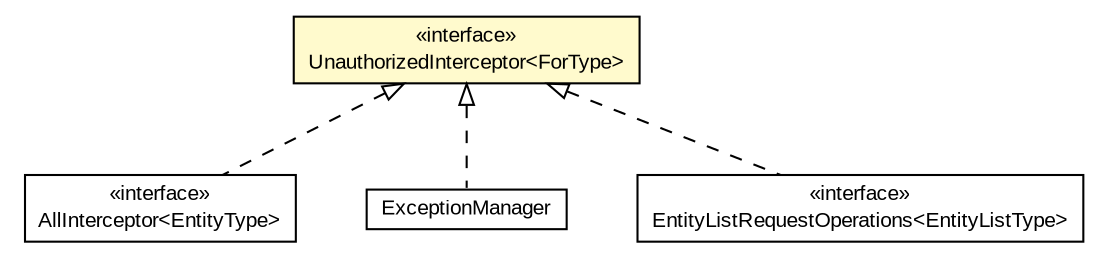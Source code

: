 #!/usr/local/bin/dot
#
# Class diagram 
# Generated by UMLGraph version 5.1 (http://www.umlgraph.org/)
#

digraph G {
	edge [fontname="arial",fontsize=10,labelfontname="arial",labelfontsize=10];
	node [fontname="arial",fontsize=10,shape=plaintext];
	nodesep=0.25;
	ranksep=0.5;
	// io.nextweb.operations.exceptions.AllInterceptor<EntityType>
	c2194 [label=<<table title="io.nextweb.operations.exceptions.AllInterceptor" border="0" cellborder="1" cellspacing="0" cellpadding="2" port="p" href="./AllInterceptor.html">
		<tr><td><table border="0" cellspacing="0" cellpadding="1">
<tr><td align="center" balign="center"> &#171;interface&#187; </td></tr>
<tr><td align="center" balign="center"> AllInterceptor&lt;EntityType&gt; </td></tr>
		</table></td></tr>
		</table>>, fontname="arial", fontcolor="black", fontsize=10.0];
	// io.nextweb.operations.exceptions.ExceptionManager
	c2196 [label=<<table title="io.nextweb.operations.exceptions.ExceptionManager" border="0" cellborder="1" cellspacing="0" cellpadding="2" port="p" href="./ExceptionManager.html">
		<tr><td><table border="0" cellspacing="0" cellpadding="1">
<tr><td align="center" balign="center"> ExceptionManager </td></tr>
		</table></td></tr>
		</table>>, fontname="arial", fontcolor="black", fontsize=10.0];
	// io.nextweb.operations.exceptions.UnauthorizedInterceptor<ForType>
	c2202 [label=<<table title="io.nextweb.operations.exceptions.UnauthorizedInterceptor" border="0" cellborder="1" cellspacing="0" cellpadding="2" port="p" bgcolor="lemonChiffon" href="./UnauthorizedInterceptor.html">
		<tr><td><table border="0" cellspacing="0" cellpadding="1">
<tr><td align="center" balign="center"> &#171;interface&#187; </td></tr>
<tr><td align="center" balign="center"> UnauthorizedInterceptor&lt;ForType&gt; </td></tr>
		</table></td></tr>
		</table>>, fontname="arial", fontcolor="black", fontsize=10.0];
	// io.nextweb.operations.EntityListRequestOperations<EntityListType>
	c2214 [label=<<table title="io.nextweb.operations.EntityListRequestOperations" border="0" cellborder="1" cellspacing="0" cellpadding="2" port="p" href="../EntityListRequestOperations.html">
		<tr><td><table border="0" cellspacing="0" cellpadding="1">
<tr><td align="center" balign="center"> &#171;interface&#187; </td></tr>
<tr><td align="center" balign="center"> EntityListRequestOperations&lt;EntityListType&gt; </td></tr>
		</table></td></tr>
		</table>>, fontname="arial", fontcolor="black", fontsize=10.0];
	//io.nextweb.operations.exceptions.AllInterceptor<EntityType> implements io.nextweb.operations.exceptions.UnauthorizedInterceptor<ForType>
	c2202:p -> c2194:p [dir=back,arrowtail=empty,style=dashed];
	//io.nextweb.operations.exceptions.ExceptionManager implements io.nextweb.operations.exceptions.UnauthorizedInterceptor<ForType>
	c2202:p -> c2196:p [dir=back,arrowtail=empty,style=dashed];
	//io.nextweb.operations.EntityListRequestOperations<EntityListType> implements io.nextweb.operations.exceptions.UnauthorizedInterceptor<ForType>
	c2202:p -> c2214:p [dir=back,arrowtail=empty,style=dashed];
}

